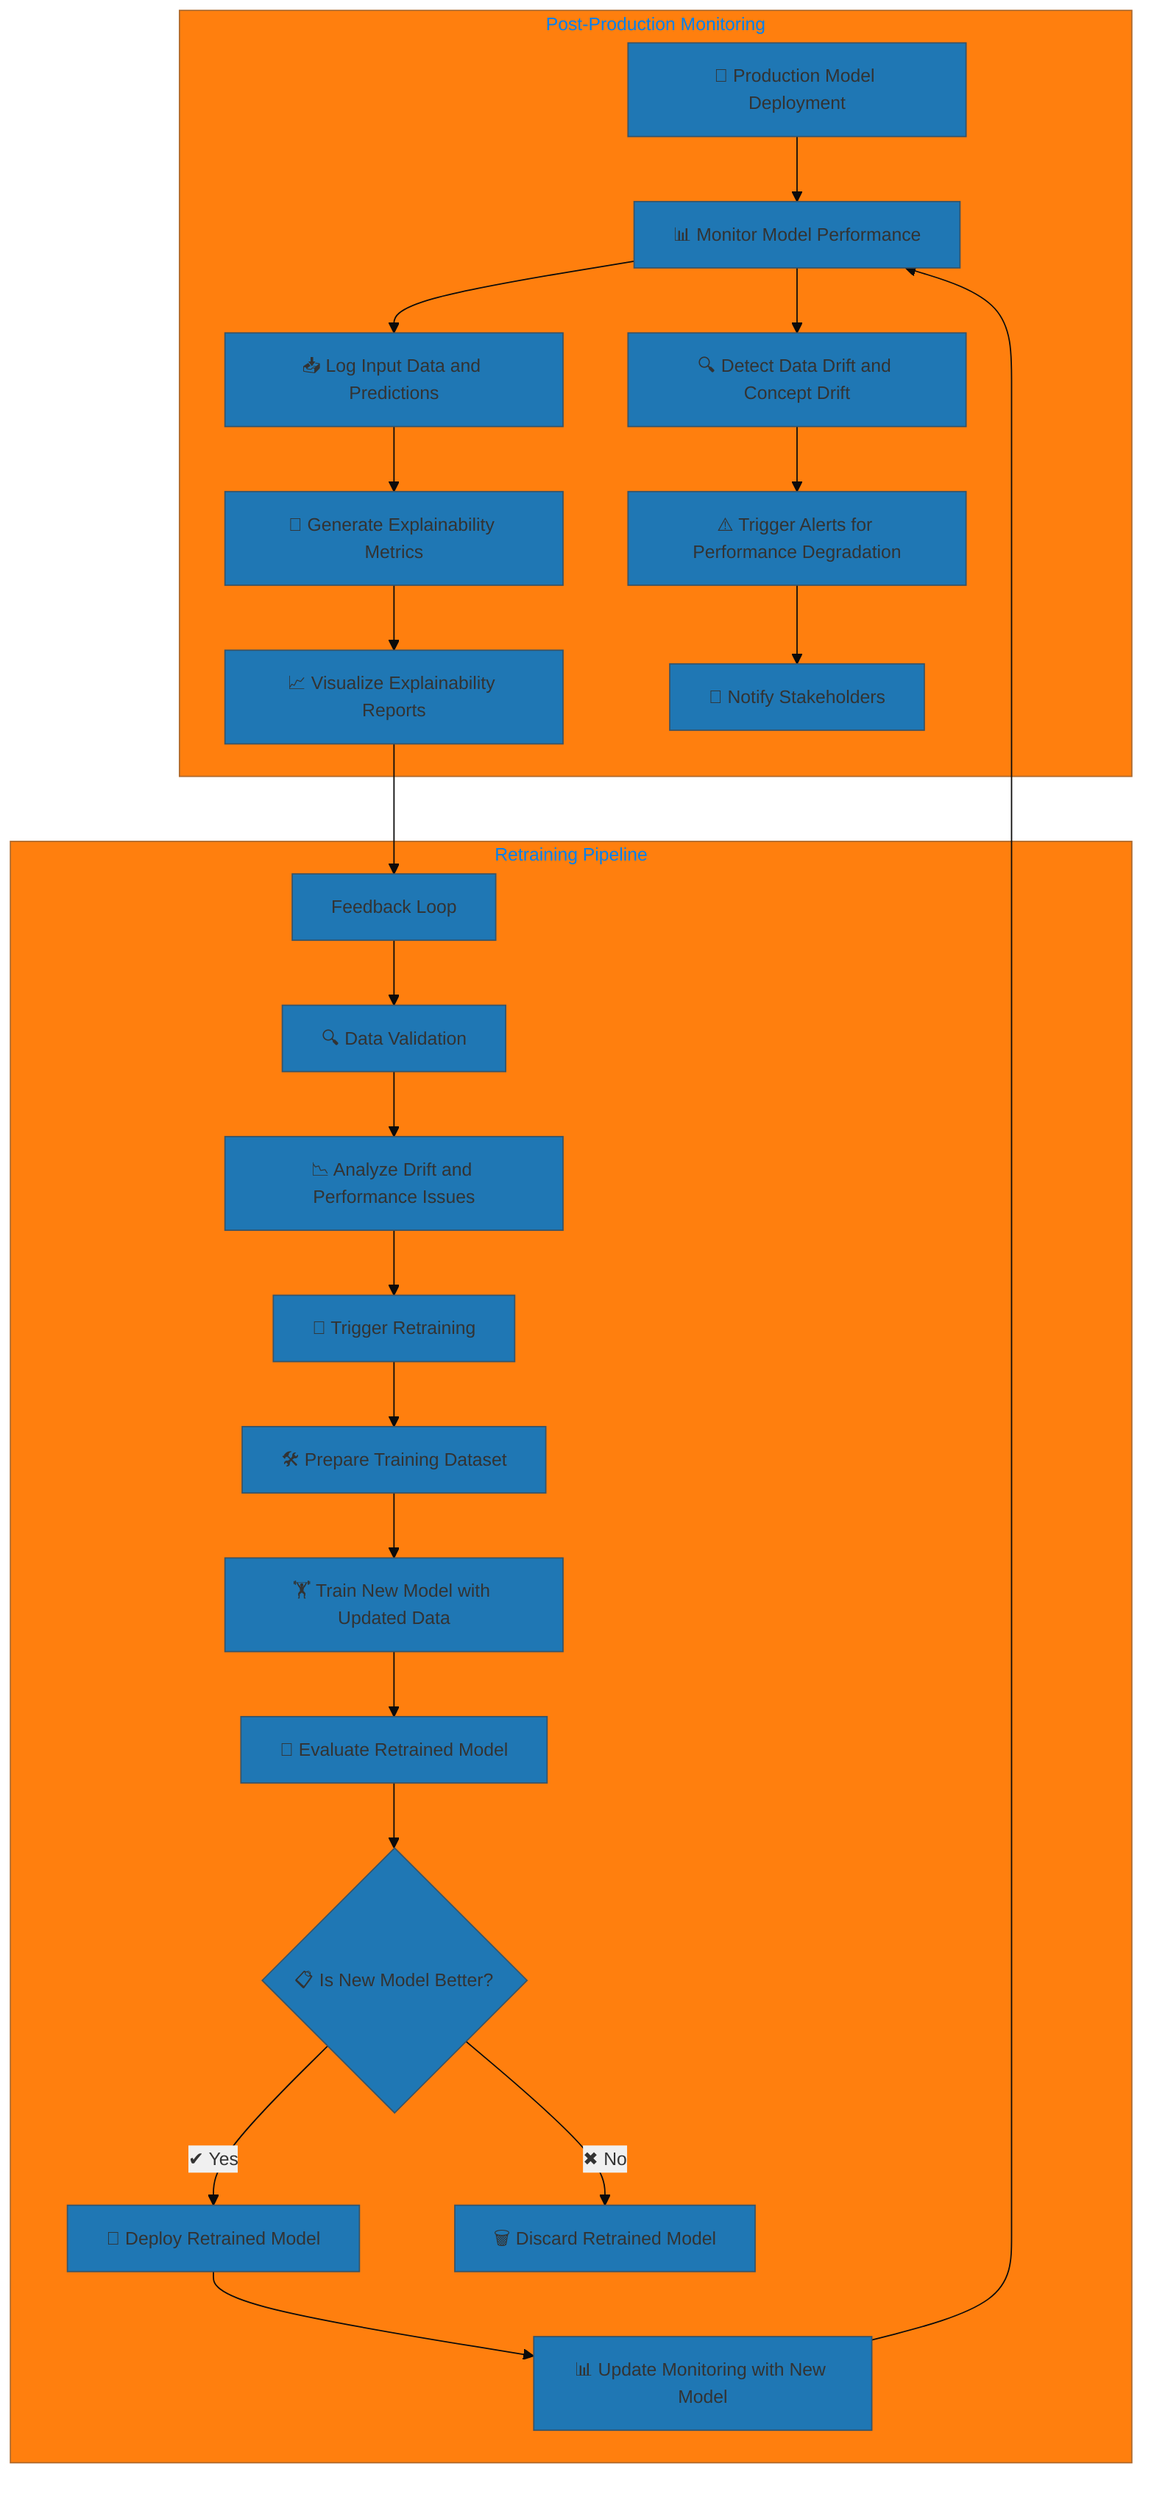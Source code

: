 %%{init: {"theme": "base", "themeVariables": {"primaryColor": "#1f77b4", "edgeLabelBackground":"#f0f0f0", "tertiaryColor": "#ff7f0e", "fontFamily": "Arial", "fontSize": "14px"}}}%%
graph TD
    %% Post-Production Monitoring Subgraph %%
    subgraph Post-Production Monitoring
        A[🚀 Production Model Deployment] --> B[📊 Monitor Model Performance]
        B --> C[📥 Log Input Data and Predictions]
        B --> D[🔍 Detect Data Drift and Concept Drift]
        C --> E[📄 Generate Explainability Metrics]
        E --> F[📈 Visualize Explainability Reports]
        D --> G[⚠️ Trigger Alerts for Performance Degradation]
        G --> H[📧 Notify Stakeholders]
    end

    %% Retraining Pipeline Subgraph %%
    subgraph Retraining Pipeline
        A1[📂 Data Collection from Production] --> B1[🔍 Data Validation]
        B1 --> C1[📉 Analyze Drift and Performance Issues]
        C1 --> D1[🔁 Trigger Retraining]
        D1 --> E1[🛠️ Prepare Training Dataset]
        E1 --> F1[🏋️ Train New Model with Updated Data]
        F1 --> G1[🧪 Evaluate Retrained Model]
        G1 --> H1{📋 Is New Model Better?}
        H1 -->|✔ Yes| I1[🚀 Deploy Retrained Model]
        H1 -->|✖ No| J1[🗑️ Discard Retrained Model]
        I1 --> K1[📊 Update Monitoring with New Model]
    end

    %% Connections Between Subgraphs %%
    F --> A1[Feedback Loop]
    K1 --> B